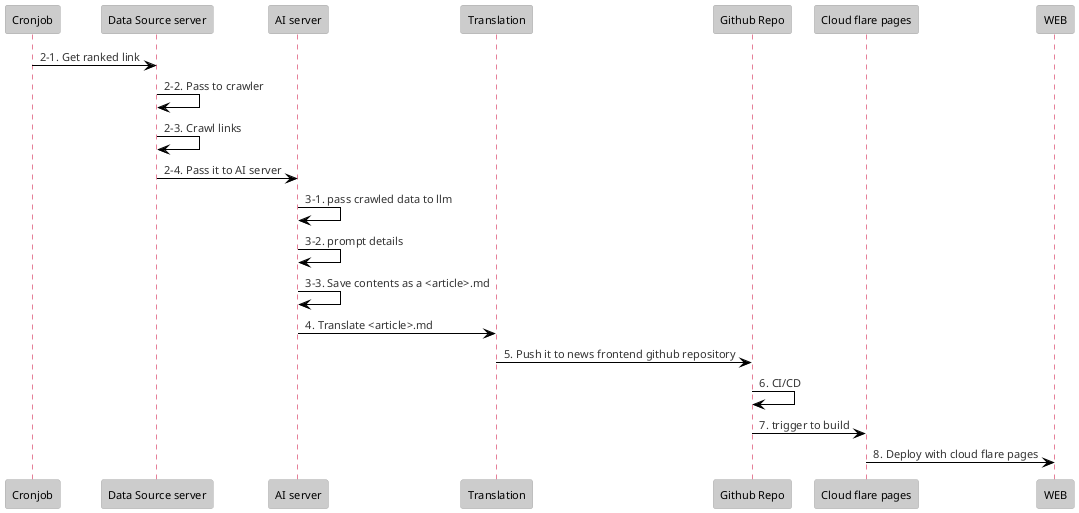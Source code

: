 @startuml
!theme reddress-lightred
participant Cronjob
participant "Data Source server" as DSS
participant "AI server" as AIS
participant "Translation" as Trans
participant "Github Repo" as Repo
participant "Cloud flare pages" as Build
participant "WEB" as Deploy

Cronjob -> DSS: 2-1. Get ranked link
DSS -> DSS: 2-2. Pass to crawler
DSS -> DSS: 2-3. Crawl links
DSS -> AIS: 2-4. Pass it to AI server

AIS -> AIS: 3-1. pass crawled data to llm
AIS -> AIS: 3-2. prompt details
AIS -> AIS: 3-3. Save contents as a <article>.md

AIS -> Trans: 4. Translate <article>.md
Trans -> Repo: 5. Push it to news frontend github repository

Repo -> Repo: 6. CI/CD
Repo -> Build: 7. trigger to build
Build -> Deploy: 8. Deploy with cloud flare pages
@enduml